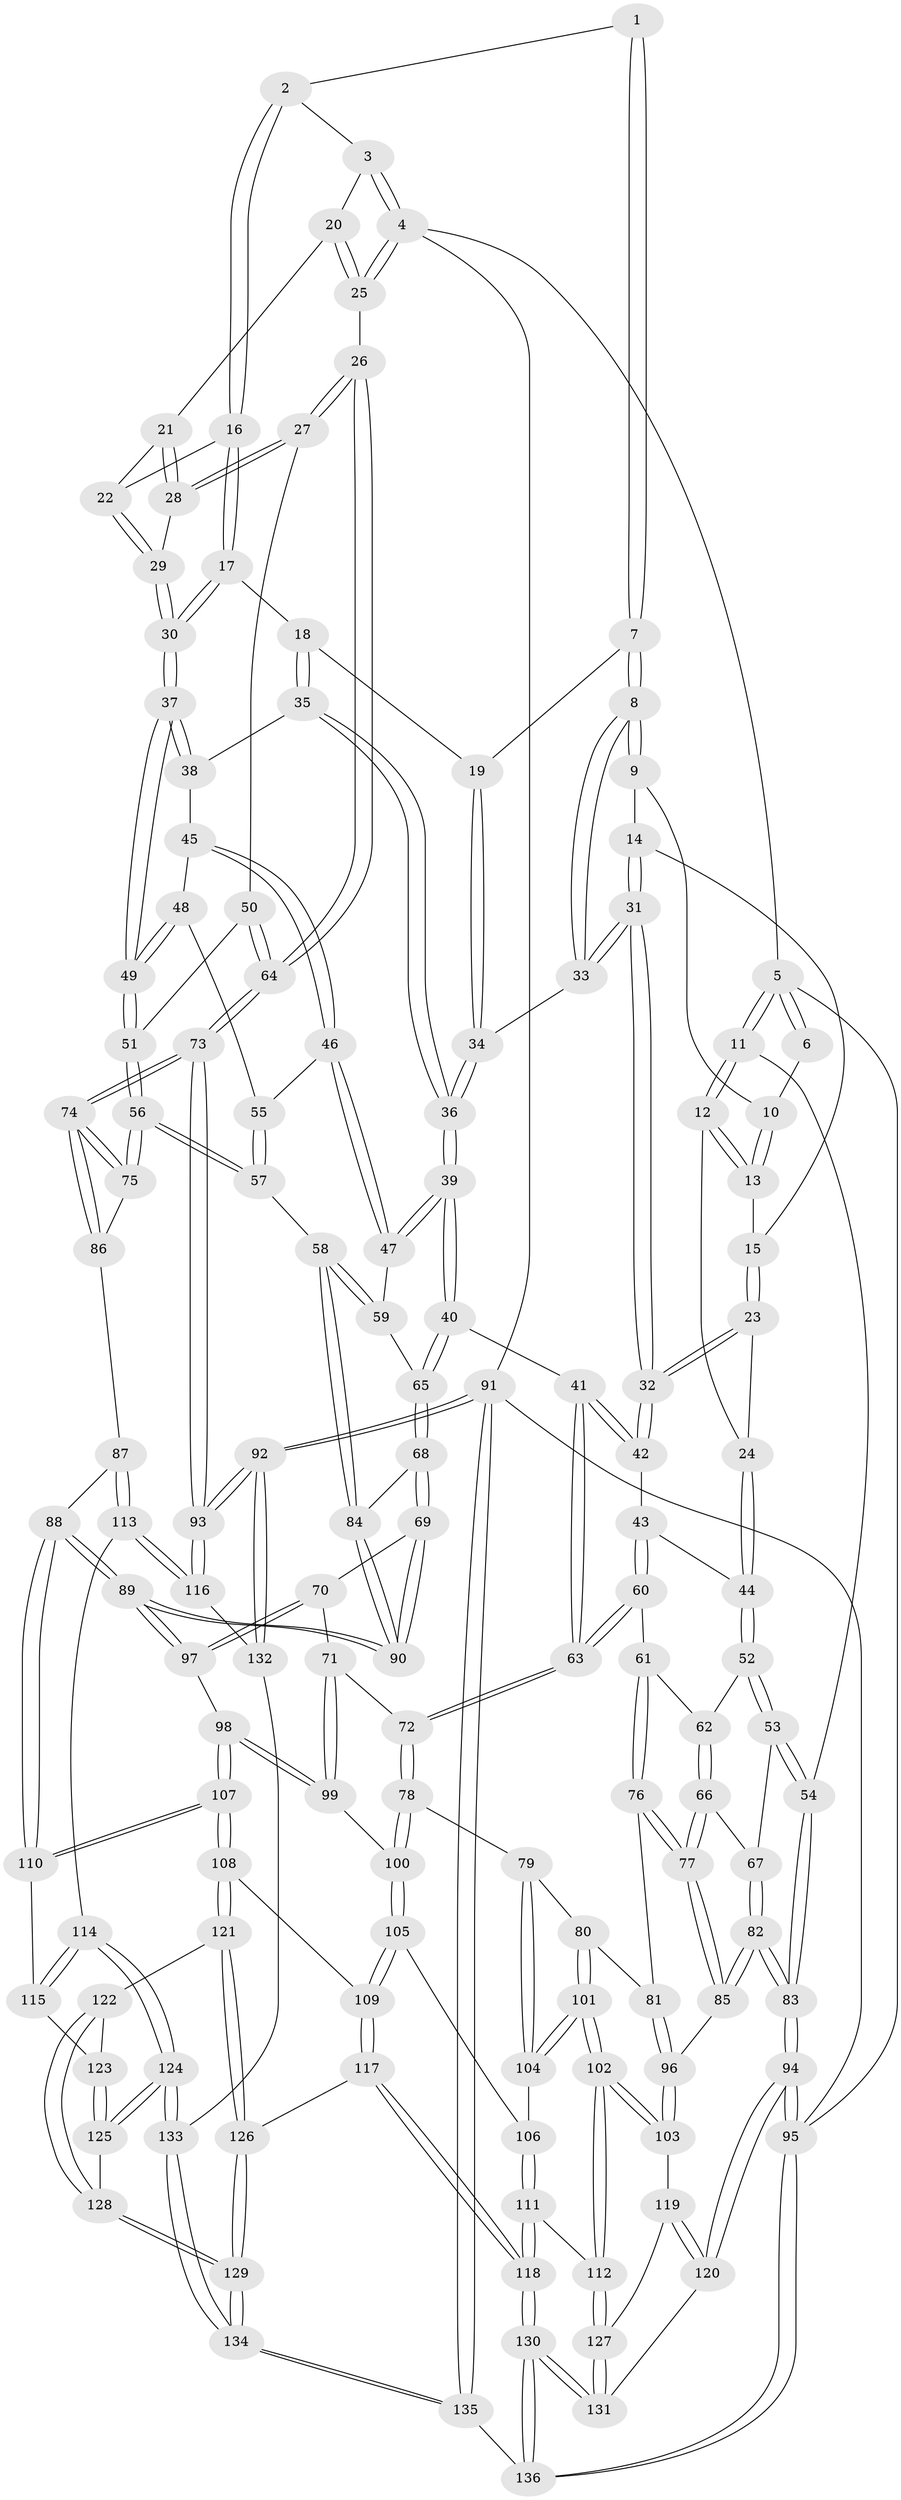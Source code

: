 // Generated by graph-tools (version 1.1) at 2025/16/03/09/25 04:16:45]
// undirected, 136 vertices, 337 edges
graph export_dot {
graph [start="1"]
  node [color=gray90,style=filled];
  1 [pos="+0.5264366005308616+0"];
  2 [pos="+0.7283536324330061+0"];
  3 [pos="+0.9738829951630794+0"];
  4 [pos="+1+0"];
  5 [pos="+0+0"];
  6 [pos="+0.3007637813786412+0"];
  7 [pos="+0.4967268892794811+0.05309295079157272"];
  8 [pos="+0.41794478393634615+0.0979545916169818"];
  9 [pos="+0.30474048297419576+0"];
  10 [pos="+0.30076263654390517+0"];
  11 [pos="+0+0.00665381739294653"];
  12 [pos="+0+0.08145352879387002"];
  13 [pos="+0.1462255071745588+0.041847029157413576"];
  14 [pos="+0.27140763258600525+0.07611715213731036"];
  15 [pos="+0.1657442830642915+0.07008334143257786"];
  16 [pos="+0.740496849339273+0"];
  17 [pos="+0.7061628222455876+0.0038332716979076757"];
  18 [pos="+0.6019133727695744+0.13231956042152532"];
  19 [pos="+0.552235212152549+0.10110201933429333"];
  20 [pos="+0.9485648089979765+0.06352700673705158"];
  21 [pos="+0.9403916533943859+0.06321547565444743"];
  22 [pos="+0.8496154397882018+0.043664964327733785"];
  23 [pos="+0.15643301198634124+0.1563194218456936"];
  24 [pos="+0.10062061972759838+0.17157520521866562"];
  25 [pos="+1+0.12202162735786501"];
  26 [pos="+1+0.2726080348546062"];
  27 [pos="+1+0.26348094864300564"];
  28 [pos="+0.9173026907379044+0.195116131404008"];
  29 [pos="+0.8681323014251133+0.1734731372414179"];
  30 [pos="+0.7741607599052436+0.21964090269687778"];
  31 [pos="+0.2912699555641004+0.17147907823287936"];
  32 [pos="+0.2831144736826079+0.18223645772650002"];
  33 [pos="+0.4015458137283054+0.1483621724733486"];
  34 [pos="+0.4033666439321978+0.1497679672573433"];
  35 [pos="+0.5977125841474802+0.15942584009567815"];
  36 [pos="+0.5020698227093089+0.242534502286151"];
  37 [pos="+0.7738735376230292+0.22012214300183885"];
  38 [pos="+0.6393439402889792+0.19546207690205714"];
  39 [pos="+0.49561515524061267+0.3224144183137816"];
  40 [pos="+0.49202140427407465+0.32590879964263464"];
  41 [pos="+0.47556144098366665+0.33850418755751"];
  42 [pos="+0.2787732975201011+0.23033199725158526"];
  43 [pos="+0.24046338470533954+0.30749449932646383"];
  44 [pos="+0.12300360467021969+0.31544411123588434"];
  45 [pos="+0.6442615238978571+0.22354284405295755"];
  46 [pos="+0.6232419815504509+0.30578497526988324"];
  47 [pos="+0.5367832175086368+0.333109119261172"];
  48 [pos="+0.6864011341089373+0.2883346353498347"];
  49 [pos="+0.7717219199393341+0.31012411772323284"];
  50 [pos="+0.8530398014768962+0.3441744120203676"];
  51 [pos="+0.7920802929575163+0.36856404973027806"];
  52 [pos="+0.10514669436952724+0.33009732402819003"];
  53 [pos="+0+0.3494132168870874"];
  54 [pos="+0+0.3297679617119935"];
  55 [pos="+0.6304316432043516+0.3069284734486603"];
  56 [pos="+0.7783262620502458+0.410430426742417"];
  57 [pos="+0.7316634381957958+0.4216191947235952"];
  58 [pos="+0.7203107443290703+0.4263184968728261"];
  59 [pos="+0.6045381248134735+0.38843506810014733"];
  60 [pos="+0.2643918834868219+0.35584570734201554"];
  61 [pos="+0.18461034799367634+0.4549298011388488"];
  62 [pos="+0.12195575231293601+0.39290255781401734"];
  63 [pos="+0.39170787594384343+0.4612142230872477"];
  64 [pos="+1+0.5898603420033781"];
  65 [pos="+0.5773348012343963+0.4759011120869424"];
  66 [pos="+0.08516158303663976+0.47630425254517555"];
  67 [pos="+0.06796654105102037+0.4717953563479335"];
  68 [pos="+0.5775637779000802+0.4801617058783583"];
  69 [pos="+0.497393904129565+0.518445353097272"];
  70 [pos="+0.4775492256705502+0.5214972413785298"];
  71 [pos="+0.47359504099110095+0.5203591527495508"];
  72 [pos="+0.391711208750379+0.4699922330950387"];
  73 [pos="+1+0.6579678507327615"];
  74 [pos="+0.9997074752797978+0.5846911097575452"];
  75 [pos="+0.8002037849241636+0.4426408478986002"];
  76 [pos="+0.18653121210888238+0.5122050740520063"];
  77 [pos="+0.1363395339794287+0.5388646886638"];
  78 [pos="+0.3529816034768386+0.5159317609000218"];
  79 [pos="+0.3469225671261447+0.5210683961283397"];
  80 [pos="+0.2807693304851207+0.5320211043136505"];
  81 [pos="+0.2641838483845963+0.5309444716967495"];
  82 [pos="+0+0.6823258305371425"];
  83 [pos="+0+0.688679041991525"];
  84 [pos="+0.6535236759129825+0.504304446818055"];
  85 [pos="+0.08446161523217079+0.6373056574814556"];
  86 [pos="+0.7468021119908123+0.5971337650854567"];
  87 [pos="+0.6905237885796365+0.6566630426693506"];
  88 [pos="+0.6746850718855915+0.6525194880588073"];
  89 [pos="+0.6586699887272511+0.6389924387194467"];
  90 [pos="+0.6467699016771531+0.581914527578331"];
  91 [pos="+1+1"];
  92 [pos="+1+1"];
  93 [pos="+1+0.8281755523427978"];
  94 [pos="+0+0.7470856408372419"];
  95 [pos="+0+1"];
  96 [pos="+0.16122388685717837+0.6879873523304598"];
  97 [pos="+0.5611756721675983+0.6448751831939398"];
  98 [pos="+0.5200669055133175+0.6776782830180653"];
  99 [pos="+0.46558150621872635+0.6321917561980346"];
  100 [pos="+0.4321824240966642+0.6452476186374804"];
  101 [pos="+0.21836578656565092+0.7046420412175325"];
  102 [pos="+0.20321366863341953+0.7164943266468692"];
  103 [pos="+0.1874119779889079+0.7113452863381337"];
  104 [pos="+0.3341070933142589+0.6506489282435809"];
  105 [pos="+0.40375999098327664+0.7119955295678564"];
  106 [pos="+0.37359506339996873+0.6962730717474037"];
  107 [pos="+0.49245444932753807+0.7352020900831945"];
  108 [pos="+0.4918419727795995+0.7360076192019153"];
  109 [pos="+0.41261173353182085+0.7232402666482145"];
  110 [pos="+0.624099405476257+0.73101873626768"];
  111 [pos="+0.2612543830502621+0.789391060366352"];
  112 [pos="+0.23687991392808833+0.7663666899678437"];
  113 [pos="+0.7806288362713133+0.7428762745507366"];
  114 [pos="+0.694228414974002+0.8241065652101741"];
  115 [pos="+0.614305710575079+0.7661499077863144"];
  116 [pos="+0.9300038431043474+0.7816416103189092"];
  117 [pos="+0.3451940914968411+0.8717013887575806"];
  118 [pos="+0.31800174768672024+0.8832600647386732"];
  119 [pos="+0.14806812491890572+0.7635560013111155"];
  120 [pos="+0.05155726542673951+0.8594363742009591"];
  121 [pos="+0.49843220475348604+0.7552120176025962"];
  122 [pos="+0.5162865483108976+0.7655937877258011"];
  123 [pos="+0.6098272606612803+0.7710250959400259"];
  124 [pos="+0.6827780960861272+0.8463821465503354"];
  125 [pos="+0.6015660095203462+0.8007667946998626"];
  126 [pos="+0.4632281155738819+0.8772289403465482"];
  127 [pos="+0.15814569308002555+0.8508983067345842"];
  128 [pos="+0.5762149407409952+0.837248282581672"];
  129 [pos="+0.5712584049847845+0.9585038992678511"];
  130 [pos="+0.22541792061588772+1"];
  131 [pos="+0.11900069441413434+0.9205962993903976"];
  132 [pos="+0.718130595098743+0.8909008920368213"];
  133 [pos="+0.6718567913574102+0.8825499143387877"];
  134 [pos="+0.5835451593429023+0.9769750100960143"];
  135 [pos="+0.6029882536280359+1"];
  136 [pos="+0.226010133517372+1"];
  1 -- 2;
  1 -- 7;
  1 -- 7;
  2 -- 3;
  2 -- 16;
  2 -- 16;
  3 -- 4;
  3 -- 4;
  3 -- 20;
  4 -- 5;
  4 -- 25;
  4 -- 25;
  4 -- 91;
  5 -- 6;
  5 -- 6;
  5 -- 11;
  5 -- 11;
  5 -- 95;
  6 -- 10;
  7 -- 8;
  7 -- 8;
  7 -- 19;
  8 -- 9;
  8 -- 9;
  8 -- 33;
  8 -- 33;
  9 -- 10;
  9 -- 14;
  10 -- 13;
  10 -- 13;
  11 -- 12;
  11 -- 12;
  11 -- 54;
  12 -- 13;
  12 -- 13;
  12 -- 24;
  13 -- 15;
  14 -- 15;
  14 -- 31;
  14 -- 31;
  15 -- 23;
  15 -- 23;
  16 -- 17;
  16 -- 17;
  16 -- 22;
  17 -- 18;
  17 -- 30;
  17 -- 30;
  18 -- 19;
  18 -- 35;
  18 -- 35;
  19 -- 34;
  19 -- 34;
  20 -- 21;
  20 -- 25;
  20 -- 25;
  21 -- 22;
  21 -- 28;
  21 -- 28;
  22 -- 29;
  22 -- 29;
  23 -- 24;
  23 -- 32;
  23 -- 32;
  24 -- 44;
  24 -- 44;
  25 -- 26;
  26 -- 27;
  26 -- 27;
  26 -- 64;
  26 -- 64;
  27 -- 28;
  27 -- 28;
  27 -- 50;
  28 -- 29;
  29 -- 30;
  29 -- 30;
  30 -- 37;
  30 -- 37;
  31 -- 32;
  31 -- 32;
  31 -- 33;
  31 -- 33;
  32 -- 42;
  32 -- 42;
  33 -- 34;
  34 -- 36;
  34 -- 36;
  35 -- 36;
  35 -- 36;
  35 -- 38;
  36 -- 39;
  36 -- 39;
  37 -- 38;
  37 -- 38;
  37 -- 49;
  37 -- 49;
  38 -- 45;
  39 -- 40;
  39 -- 40;
  39 -- 47;
  39 -- 47;
  40 -- 41;
  40 -- 65;
  40 -- 65;
  41 -- 42;
  41 -- 42;
  41 -- 63;
  41 -- 63;
  42 -- 43;
  43 -- 44;
  43 -- 60;
  43 -- 60;
  44 -- 52;
  44 -- 52;
  45 -- 46;
  45 -- 46;
  45 -- 48;
  46 -- 47;
  46 -- 47;
  46 -- 55;
  47 -- 59;
  48 -- 49;
  48 -- 49;
  48 -- 55;
  49 -- 51;
  49 -- 51;
  50 -- 51;
  50 -- 64;
  50 -- 64;
  51 -- 56;
  51 -- 56;
  52 -- 53;
  52 -- 53;
  52 -- 62;
  53 -- 54;
  53 -- 54;
  53 -- 67;
  54 -- 83;
  54 -- 83;
  55 -- 57;
  55 -- 57;
  56 -- 57;
  56 -- 57;
  56 -- 75;
  56 -- 75;
  57 -- 58;
  58 -- 59;
  58 -- 59;
  58 -- 84;
  58 -- 84;
  59 -- 65;
  60 -- 61;
  60 -- 63;
  60 -- 63;
  61 -- 62;
  61 -- 76;
  61 -- 76;
  62 -- 66;
  62 -- 66;
  63 -- 72;
  63 -- 72;
  64 -- 73;
  64 -- 73;
  65 -- 68;
  65 -- 68;
  66 -- 67;
  66 -- 77;
  66 -- 77;
  67 -- 82;
  67 -- 82;
  68 -- 69;
  68 -- 69;
  68 -- 84;
  69 -- 70;
  69 -- 90;
  69 -- 90;
  70 -- 71;
  70 -- 97;
  70 -- 97;
  71 -- 72;
  71 -- 99;
  71 -- 99;
  72 -- 78;
  72 -- 78;
  73 -- 74;
  73 -- 74;
  73 -- 93;
  73 -- 93;
  74 -- 75;
  74 -- 75;
  74 -- 86;
  74 -- 86;
  75 -- 86;
  76 -- 77;
  76 -- 77;
  76 -- 81;
  77 -- 85;
  77 -- 85;
  78 -- 79;
  78 -- 100;
  78 -- 100;
  79 -- 80;
  79 -- 104;
  79 -- 104;
  80 -- 81;
  80 -- 101;
  80 -- 101;
  81 -- 96;
  81 -- 96;
  82 -- 83;
  82 -- 83;
  82 -- 85;
  82 -- 85;
  83 -- 94;
  83 -- 94;
  84 -- 90;
  84 -- 90;
  85 -- 96;
  86 -- 87;
  87 -- 88;
  87 -- 113;
  87 -- 113;
  88 -- 89;
  88 -- 89;
  88 -- 110;
  88 -- 110;
  89 -- 90;
  89 -- 90;
  89 -- 97;
  89 -- 97;
  91 -- 92;
  91 -- 92;
  91 -- 135;
  91 -- 135;
  91 -- 95;
  92 -- 93;
  92 -- 93;
  92 -- 132;
  92 -- 132;
  93 -- 116;
  93 -- 116;
  94 -- 95;
  94 -- 95;
  94 -- 120;
  94 -- 120;
  95 -- 136;
  95 -- 136;
  96 -- 103;
  96 -- 103;
  97 -- 98;
  98 -- 99;
  98 -- 99;
  98 -- 107;
  98 -- 107;
  99 -- 100;
  100 -- 105;
  100 -- 105;
  101 -- 102;
  101 -- 102;
  101 -- 104;
  101 -- 104;
  102 -- 103;
  102 -- 103;
  102 -- 112;
  102 -- 112;
  103 -- 119;
  104 -- 106;
  105 -- 106;
  105 -- 109;
  105 -- 109;
  106 -- 111;
  106 -- 111;
  107 -- 108;
  107 -- 108;
  107 -- 110;
  107 -- 110;
  108 -- 109;
  108 -- 121;
  108 -- 121;
  109 -- 117;
  109 -- 117;
  110 -- 115;
  111 -- 112;
  111 -- 118;
  111 -- 118;
  112 -- 127;
  112 -- 127;
  113 -- 114;
  113 -- 116;
  113 -- 116;
  114 -- 115;
  114 -- 115;
  114 -- 124;
  114 -- 124;
  115 -- 123;
  116 -- 132;
  117 -- 118;
  117 -- 118;
  117 -- 126;
  118 -- 130;
  118 -- 130;
  119 -- 120;
  119 -- 120;
  119 -- 127;
  120 -- 131;
  121 -- 122;
  121 -- 126;
  121 -- 126;
  122 -- 123;
  122 -- 128;
  122 -- 128;
  123 -- 125;
  123 -- 125;
  124 -- 125;
  124 -- 125;
  124 -- 133;
  124 -- 133;
  125 -- 128;
  126 -- 129;
  126 -- 129;
  127 -- 131;
  127 -- 131;
  128 -- 129;
  128 -- 129;
  129 -- 134;
  129 -- 134;
  130 -- 131;
  130 -- 131;
  130 -- 136;
  130 -- 136;
  132 -- 133;
  133 -- 134;
  133 -- 134;
  134 -- 135;
  134 -- 135;
  135 -- 136;
}
